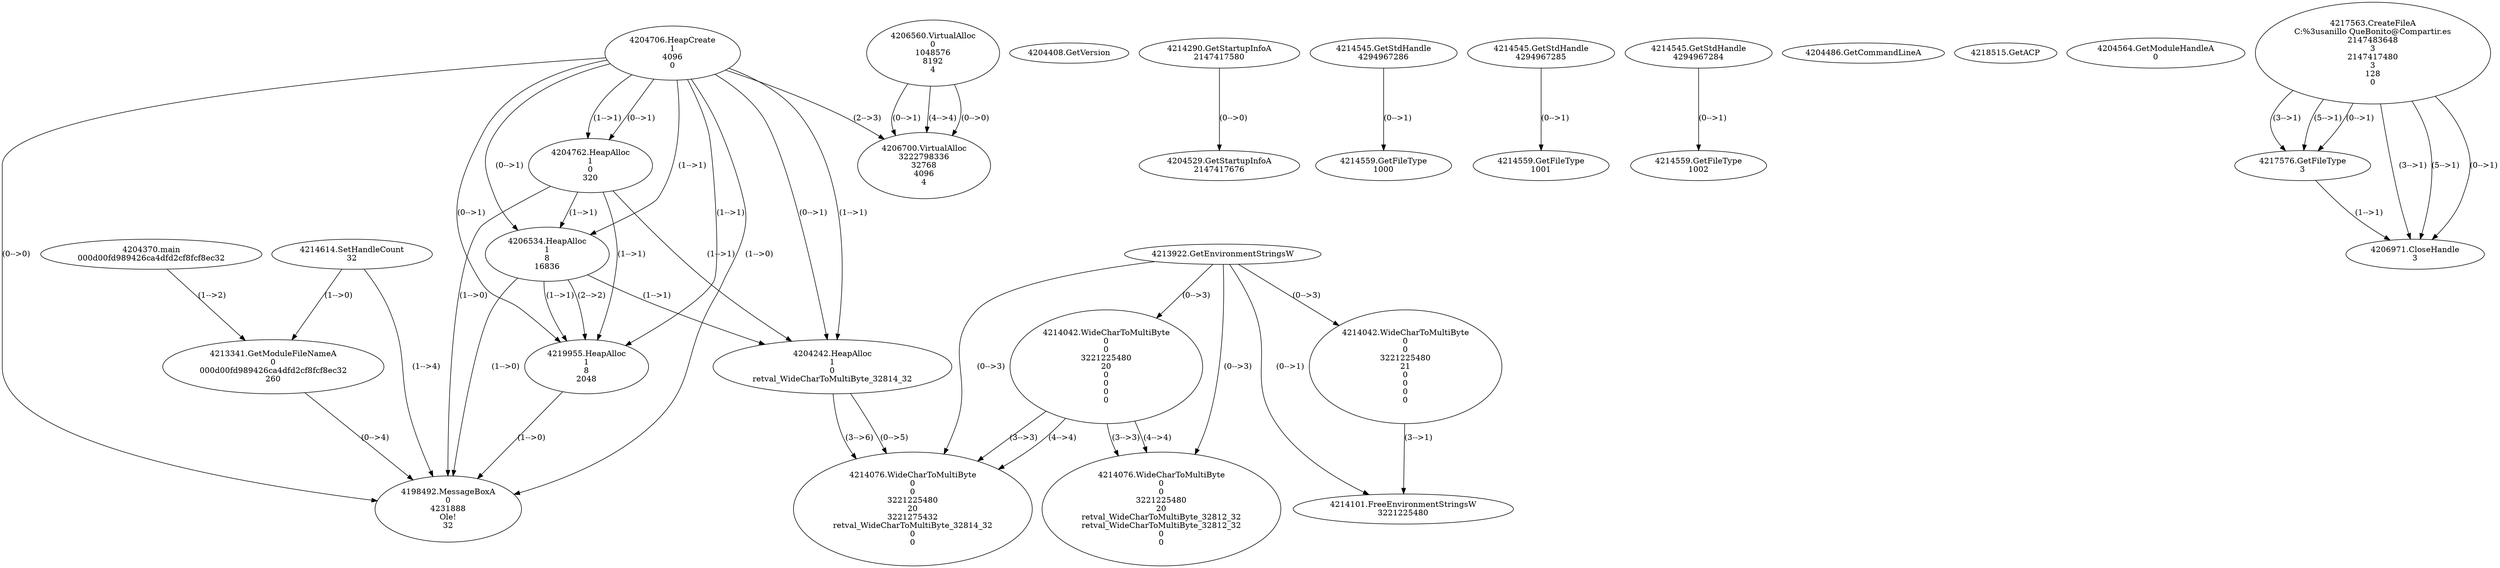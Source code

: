 // Global SCDG with merge call
digraph {
	0 [label="4204370.main
000d00fd989426ca4dfd2cf8fcf8ec32"]
	1 [label="4204408.GetVersion
"]
	2 [label="4204706.HeapCreate
1
4096
0"]
	3 [label="4204762.HeapAlloc
1
0
320"]
	2 -> 3 [label="(1-->1)"]
	2 -> 3 [label="(0-->1)"]
	4 [label="4206534.HeapAlloc
1
8
16836"]
	2 -> 4 [label="(1-->1)"]
	2 -> 4 [label="(0-->1)"]
	3 -> 4 [label="(1-->1)"]
	5 [label="4206560.VirtualAlloc
0
1048576
8192
4"]
	6 [label="4206700.VirtualAlloc
3222798336
32768
4096
4"]
	5 -> 6 [label="(0-->1)"]
	2 -> 6 [label="(2-->3)"]
	5 -> 6 [label="(4-->4)"]
	5 -> 6 [label="(0-->0)"]
	7 [label="4214290.GetStartupInfoA
2147417580"]
	8 [label="4214545.GetStdHandle
4294967286"]
	9 [label="4214559.GetFileType
1000"]
	8 -> 9 [label="(0-->1)"]
	10 [label="4214545.GetStdHandle
4294967285"]
	11 [label="4214559.GetFileType
1001"]
	10 -> 11 [label="(0-->1)"]
	12 [label="4214545.GetStdHandle
4294967284"]
	13 [label="4214559.GetFileType
1002"]
	12 -> 13 [label="(0-->1)"]
	14 [label="4214614.SetHandleCount
32"]
	15 [label="4204486.GetCommandLineA
"]
	16 [label="4213922.GetEnvironmentStringsW
"]
	17 [label="4214042.WideCharToMultiByte
0
0
3221225480
21
0
0
0
0"]
	16 -> 17 [label="(0-->3)"]
	18 [label="4214101.FreeEnvironmentStringsW
3221225480"]
	16 -> 18 [label="(0-->1)"]
	17 -> 18 [label="(3-->1)"]
	19 [label="4218515.GetACP
"]
	20 [label="4213341.GetModuleFileNameA
0
000d00fd989426ca4dfd2cf8fcf8ec32
260"]
	0 -> 20 [label="(1-->2)"]
	14 -> 20 [label="(1-->0)"]
	21 [label="4219955.HeapAlloc
1
8
2048"]
	2 -> 21 [label="(1-->1)"]
	2 -> 21 [label="(0-->1)"]
	3 -> 21 [label="(1-->1)"]
	4 -> 21 [label="(1-->1)"]
	4 -> 21 [label="(2-->2)"]
	22 [label="4204529.GetStartupInfoA
2147417676"]
	7 -> 22 [label="(0-->0)"]
	23 [label="4204564.GetModuleHandleA
0"]
	24 [label="4217563.CreateFileA
C:\Gusanillo QueBonito@Compartir.es
2147483648
3
2147417480
3
128
0"]
	25 [label="4217576.GetFileType
3"]
	24 -> 25 [label="(3-->1)"]
	24 -> 25 [label="(5-->1)"]
	24 -> 25 [label="(0-->1)"]
	26 [label="4206971.CloseHandle
3"]
	24 -> 26 [label="(3-->1)"]
	24 -> 26 [label="(5-->1)"]
	24 -> 26 [label="(0-->1)"]
	25 -> 26 [label="(1-->1)"]
	27 [label="4198492.MessageBoxA
0
4231888
Ole!
32"]
	14 -> 27 [label="(1-->4)"]
	20 -> 27 [label="(0-->4)"]
	2 -> 27 [label="(1-->0)"]
	2 -> 27 [label="(0-->0)"]
	3 -> 27 [label="(1-->0)"]
	4 -> 27 [label="(1-->0)"]
	21 -> 27 [label="(1-->0)"]
	28 [label="4214042.WideCharToMultiByte
0
0
3221225480
20
0
0
0
0"]
	16 -> 28 [label="(0-->3)"]
	29 [label="4204242.HeapAlloc
1
0
retval_WideCharToMultiByte_32814_32"]
	2 -> 29 [label="(1-->1)"]
	2 -> 29 [label="(0-->1)"]
	3 -> 29 [label="(1-->1)"]
	4 -> 29 [label="(1-->1)"]
	30 [label="4214076.WideCharToMultiByte
0
0
3221225480
20
3221275432
retval_WideCharToMultiByte_32814_32
0
0"]
	16 -> 30 [label="(0-->3)"]
	28 -> 30 [label="(3-->3)"]
	28 -> 30 [label="(4-->4)"]
	29 -> 30 [label="(0-->5)"]
	29 -> 30 [label="(3-->6)"]
	31 [label="4214076.WideCharToMultiByte
0
0
3221225480
20
retval_WideCharToMultiByte_32812_32
retval_WideCharToMultiByte_32812_32
0
0"]
	16 -> 31 [label="(0-->3)"]
	28 -> 31 [label="(3-->3)"]
	28 -> 31 [label="(4-->4)"]
}
